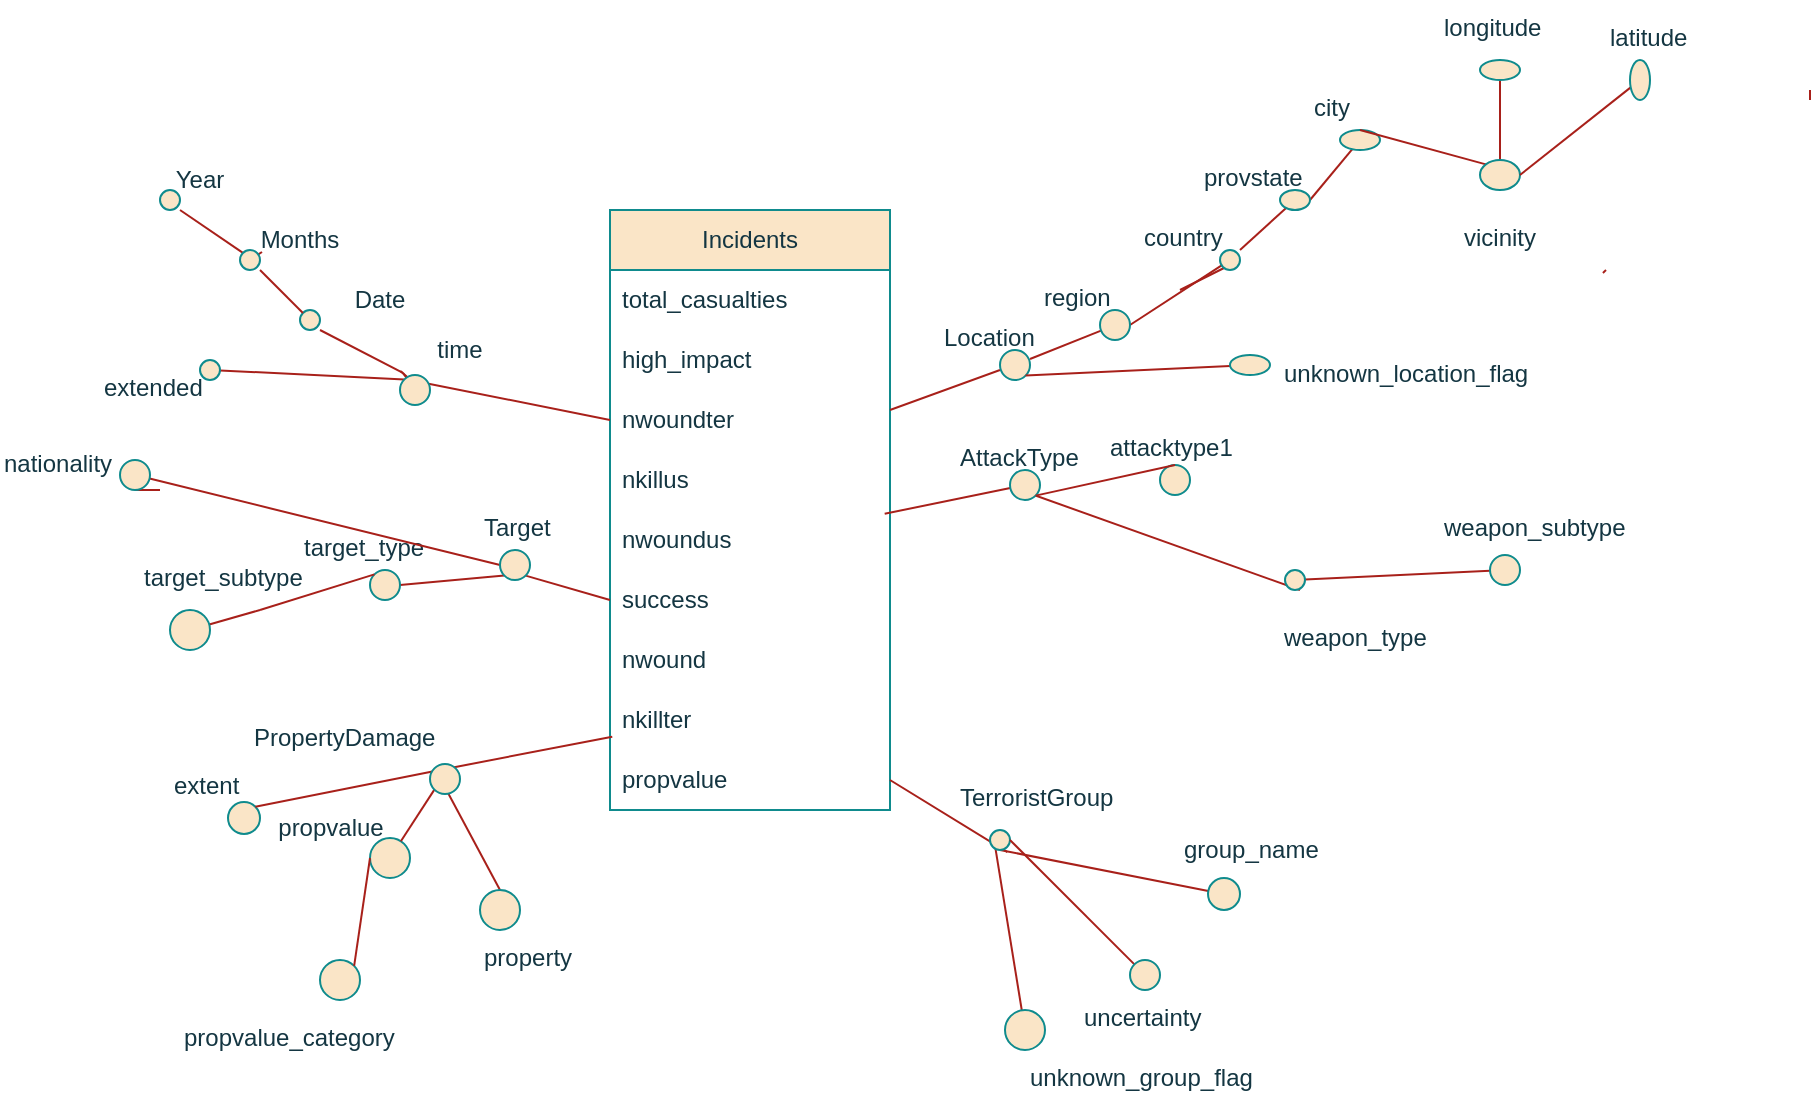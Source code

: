 <mxfile version="27.1.6">
  <diagram name="Page-1" id="5PjLqskdP5DcuBnukaY5">
    <mxGraphModel dx="1037" dy="613" grid="1" gridSize="10" guides="1" tooltips="1" connect="1" arrows="1" fold="1" page="1" pageScale="1" pageWidth="1169" pageHeight="827" math="0" shadow="0">
      <root>
        <mxCell id="0" />
        <mxCell id="1" parent="0" />
        <mxCell id="qlJI4h_UiYn8qoaIwAoD-1" value="Incidents" style="swimlane;fontStyle=0;childLayout=stackLayout;horizontal=1;startSize=30;horizontalStack=0;resizeParent=1;resizeParentMax=0;resizeLast=0;collapsible=1;marginBottom=0;whiteSpace=wrap;html=1;fillColor=#FAE5C7;strokeColor=#0F8B8D;labelBackgroundColor=none;fontColor=#143642;" parent="1" vertex="1">
          <mxGeometry x="455" y="140" width="140" height="300" as="geometry" />
        </mxCell>
        <mxCell id="qlJI4h_UiYn8qoaIwAoD-2" value="total_casualties" style="text;strokeColor=none;fillColor=none;align=left;verticalAlign=middle;spacingLeft=4;spacingRight=4;overflow=hidden;points=[[0,0.5],[1,0.5]];portConstraint=eastwest;rotatable=0;whiteSpace=wrap;html=1;labelBackgroundColor=none;fontColor=#143642;" parent="qlJI4h_UiYn8qoaIwAoD-1" vertex="1">
          <mxGeometry y="30" width="140" height="30" as="geometry" />
        </mxCell>
        <mxCell id="qlJI4h_UiYn8qoaIwAoD-3" value="high_impact" style="text;strokeColor=none;fillColor=none;align=left;verticalAlign=middle;spacingLeft=4;spacingRight=4;overflow=hidden;points=[[0,0.5],[1,0.5]];portConstraint=eastwest;rotatable=0;whiteSpace=wrap;html=1;labelBackgroundColor=none;fontColor=#143642;" parent="qlJI4h_UiYn8qoaIwAoD-1" vertex="1">
          <mxGeometry y="60" width="140" height="30" as="geometry" />
        </mxCell>
        <mxCell id="qlJI4h_UiYn8qoaIwAoD-4" value="nwoundter" style="text;strokeColor=none;fillColor=none;align=left;verticalAlign=middle;spacingLeft=4;spacingRight=4;overflow=hidden;points=[[0,0.5],[1,0.5]];portConstraint=eastwest;rotatable=0;whiteSpace=wrap;html=1;labelBackgroundColor=none;fontColor=#143642;" parent="qlJI4h_UiYn8qoaIwAoD-1" vertex="1">
          <mxGeometry y="90" width="140" height="30" as="geometry" />
        </mxCell>
        <mxCell id="qlJI4h_UiYn8qoaIwAoD-5" value="nkillus" style="text;strokeColor=none;fillColor=none;align=left;verticalAlign=middle;spacingLeft=4;spacingRight=4;overflow=hidden;points=[[0,0.5],[1,0.5]];portConstraint=eastwest;rotatable=0;whiteSpace=wrap;html=1;labelBackgroundColor=none;fontColor=#143642;" parent="qlJI4h_UiYn8qoaIwAoD-1" vertex="1">
          <mxGeometry y="120" width="140" height="30" as="geometry" />
        </mxCell>
        <mxCell id="qlJI4h_UiYn8qoaIwAoD-6" value="nwoundus" style="text;strokeColor=none;fillColor=none;align=left;verticalAlign=middle;spacingLeft=4;spacingRight=4;overflow=hidden;points=[[0,0.5],[1,0.5]];portConstraint=eastwest;rotatable=0;whiteSpace=wrap;html=1;labelBackgroundColor=none;fontColor=#143642;" parent="qlJI4h_UiYn8qoaIwAoD-1" vertex="1">
          <mxGeometry y="150" width="140" height="30" as="geometry" />
        </mxCell>
        <mxCell id="qlJI4h_UiYn8qoaIwAoD-225" value="success" style="text;strokeColor=none;fillColor=none;align=left;verticalAlign=middle;spacingLeft=4;spacingRight=4;overflow=hidden;points=[[0,0.5],[1,0.5]];portConstraint=eastwest;rotatable=0;whiteSpace=wrap;html=1;labelBackgroundColor=none;fontColor=#143642;" parent="qlJI4h_UiYn8qoaIwAoD-1" vertex="1">
          <mxGeometry y="180" width="140" height="30" as="geometry" />
        </mxCell>
        <mxCell id="qlJI4h_UiYn8qoaIwAoD-226" value="nwound" style="text;strokeColor=none;fillColor=none;align=left;verticalAlign=middle;spacingLeft=4;spacingRight=4;overflow=hidden;points=[[0,0.5],[1,0.5]];portConstraint=eastwest;rotatable=0;whiteSpace=wrap;html=1;labelBackgroundColor=none;fontColor=#143642;" parent="qlJI4h_UiYn8qoaIwAoD-1" vertex="1">
          <mxGeometry y="210" width="140" height="30" as="geometry" />
        </mxCell>
        <mxCell id="qlJI4h_UiYn8qoaIwAoD-227" value="nkillter" style="text;strokeColor=none;fillColor=none;align=left;verticalAlign=middle;spacingLeft=4;spacingRight=4;overflow=hidden;points=[[0,0.5],[1,0.5]];portConstraint=eastwest;rotatable=0;whiteSpace=wrap;html=1;labelBackgroundColor=none;fontColor=#143642;" parent="qlJI4h_UiYn8qoaIwAoD-1" vertex="1">
          <mxGeometry y="240" width="140" height="30" as="geometry" />
        </mxCell>
        <mxCell id="qlJI4h_UiYn8qoaIwAoD-228" value="propvalue" style="text;strokeColor=none;fillColor=none;align=left;verticalAlign=middle;spacingLeft=4;spacingRight=4;overflow=hidden;points=[[0,0.5],[1,0.5]];portConstraint=eastwest;rotatable=0;whiteSpace=wrap;html=1;labelBackgroundColor=none;fontColor=#143642;" parent="qlJI4h_UiYn8qoaIwAoD-1" vertex="1">
          <mxGeometry y="270" width="140" height="30" as="geometry" />
        </mxCell>
        <mxCell id="qlJI4h_UiYn8qoaIwAoD-7" value="" style="endArrow=none;html=1;rounded=0;exitX=0.017;exitY=0.044;exitDx=0;exitDy=0;exitPerimeter=0;labelBackgroundColor=none;strokeColor=#A8201A;fontColor=default;" parent="1" edge="1">
          <mxGeometry width="50" height="50" relative="1" as="geometry">
            <mxPoint x="350.17" y="220.44" as="sourcePoint" />
            <mxPoint x="360" y="229" as="targetPoint" />
          </mxGeometry>
        </mxCell>
        <mxCell id="qlJI4h_UiYn8qoaIwAoD-9" value="" style="endArrow=none;html=1;rounded=0;labelBackgroundColor=none;strokeColor=#A8201A;fontColor=default;exitX=0;exitY=0.5;exitDx=0;exitDy=0;" parent="1" source="qlJI4h_UiYn8qoaIwAoD-4" edge="1">
          <mxGeometry width="50" height="50" relative="1" as="geometry">
            <mxPoint x="450" y="250" as="sourcePoint" />
            <mxPoint x="359.903" y="225.981" as="targetPoint" />
          </mxGeometry>
        </mxCell>
        <mxCell id="qlJI4h_UiYn8qoaIwAoD-10" value="" style="endArrow=none;html=1;rounded=0;exitX=0;exitY=0;exitDx=0;exitDy=0;labelBackgroundColor=none;strokeColor=#A8201A;fontColor=default;" parent="1" edge="1">
          <mxGeometry width="50" height="50" relative="1" as="geometry">
            <mxPoint x="351.464" y="221.464" as="sourcePoint" />
            <mxPoint x="310" y="200" as="targetPoint" />
          </mxGeometry>
        </mxCell>
        <mxCell id="qlJI4h_UiYn8qoaIwAoD-11" value="" style="ellipse;whiteSpace=wrap;html=1;aspect=fixed;labelBackgroundColor=none;fillColor=#FAE5C7;strokeColor=#0F8B8D;fontColor=#143642;" parent="1" vertex="1">
          <mxGeometry x="300" y="190" width="10" height="10" as="geometry" />
        </mxCell>
        <mxCell id="qlJI4h_UiYn8qoaIwAoD-12" value="" style="endArrow=none;html=1;rounded=0;exitX=0;exitY=0;exitDx=0;exitDy=0;labelBackgroundColor=none;strokeColor=#A8201A;fontColor=default;" parent="1" source="qlJI4h_UiYn8qoaIwAoD-11" edge="1">
          <mxGeometry width="50" height="50" relative="1" as="geometry">
            <mxPoint x="422" y="211" as="sourcePoint" />
            <mxPoint x="280" y="170" as="targetPoint" />
          </mxGeometry>
        </mxCell>
        <mxCell id="qlJI4h_UiYn8qoaIwAoD-13" value="" style="endArrow=none;html=1;rounded=0;exitX=0;exitY=0;exitDx=0;exitDy=0;labelBackgroundColor=none;strokeColor=#A8201A;fontColor=default;" parent="1" source="qlJI4h_UiYn8qoaIwAoD-15" edge="1">
          <mxGeometry width="50" height="50" relative="1" as="geometry">
            <mxPoint x="281" y="161" as="sourcePoint" />
            <mxPoint x="240" y="140" as="targetPoint" />
          </mxGeometry>
        </mxCell>
        <mxCell id="qlJI4h_UiYn8qoaIwAoD-14" value="" style="ellipse;whiteSpace=wrap;html=1;aspect=fixed;labelBackgroundColor=none;fillColor=#FAE5C7;strokeColor=#0F8B8D;fontColor=#143642;" parent="1" vertex="1">
          <mxGeometry x="230" y="130" width="10" height="10" as="geometry" />
        </mxCell>
        <mxCell id="qlJI4h_UiYn8qoaIwAoD-16" value="" style="endArrow=none;html=1;rounded=0;exitX=0;exitY=0;exitDx=0;exitDy=0;labelBackgroundColor=none;strokeColor=#A8201A;fontColor=default;" parent="1" target="qlJI4h_UiYn8qoaIwAoD-15" edge="1">
          <mxGeometry width="50" height="50" relative="1" as="geometry">
            <mxPoint x="281" y="161" as="sourcePoint" />
            <mxPoint x="240" y="140" as="targetPoint" />
          </mxGeometry>
        </mxCell>
        <mxCell id="qlJI4h_UiYn8qoaIwAoD-15" value="" style="ellipse;whiteSpace=wrap;html=1;aspect=fixed;labelBackgroundColor=none;fillColor=#FAE5C7;strokeColor=#0F8B8D;fontColor=#143642;" parent="1" vertex="1">
          <mxGeometry x="270" y="160" width="10" height="10" as="geometry" />
        </mxCell>
        <mxCell id="qlJI4h_UiYn8qoaIwAoD-17" value="Date" style="text;html=1;align=center;verticalAlign=middle;whiteSpace=wrap;rounded=0;labelBackgroundColor=none;fontColor=#143642;" parent="1" vertex="1">
          <mxGeometry x="310" y="180" width="60" height="10" as="geometry" />
        </mxCell>
        <mxCell id="qlJI4h_UiYn8qoaIwAoD-18" value="time" style="text;html=1;align=center;verticalAlign=middle;whiteSpace=wrap;rounded=0;labelBackgroundColor=none;fontColor=#143642;" parent="1" vertex="1">
          <mxGeometry x="350" y="210" width="60" as="geometry" />
        </mxCell>
        <mxCell id="qlJI4h_UiYn8qoaIwAoD-21" value="Months" style="text;html=1;align=center;verticalAlign=middle;whiteSpace=wrap;rounded=0;labelBackgroundColor=none;fontColor=#143642;" parent="1" vertex="1">
          <mxGeometry x="270" y="150" width="60" height="10" as="geometry" />
        </mxCell>
        <mxCell id="qlJI4h_UiYn8qoaIwAoD-22" value="Year" style="text;html=1;align=center;verticalAlign=middle;whiteSpace=wrap;rounded=0;labelBackgroundColor=none;fontColor=#143642;" parent="1" vertex="1">
          <mxGeometry x="220" y="120" width="60" height="10" as="geometry" />
        </mxCell>
        <mxCell id="qlJI4h_UiYn8qoaIwAoD-28" value="" style="endArrow=none;html=1;rounded=0;labelBackgroundColor=none;strokeColor=#A8201A;fontColor=default;exitX=0;exitY=0;exitDx=0;exitDy=0;" parent="1" source="qlJI4h_UiYn8qoaIwAoD-24" edge="1">
          <mxGeometry width="50" height="50" relative="1" as="geometry">
            <mxPoint x="200" y="160" as="sourcePoint" />
            <mxPoint x="260" y="221" as="targetPoint" />
          </mxGeometry>
        </mxCell>
        <mxCell id="qlJI4h_UiYn8qoaIwAoD-29" value="extended" style="text;whiteSpace=wrap;labelBackgroundColor=none;fontColor=#143642;" parent="1" vertex="1">
          <mxGeometry x="200" y="215" width="30" height="10" as="geometry" />
        </mxCell>
        <mxCell id="qlJI4h_UiYn8qoaIwAoD-31" value="" style="endArrow=none;html=1;rounded=0;labelBackgroundColor=none;strokeColor=#A8201A;fontColor=default;" parent="1" source="qlJI4h_UiYn8qoaIwAoD-50" edge="1">
          <mxGeometry width="50" height="50" relative="1" as="geometry">
            <mxPoint x="830" y="110" as="sourcePoint" />
            <mxPoint x="805" y="135" as="targetPoint" />
          </mxGeometry>
        </mxCell>
        <mxCell id="qlJI4h_UiYn8qoaIwAoD-32" value="" style="endArrow=none;html=1;rounded=0;labelBackgroundColor=none;strokeColor=#A8201A;fontColor=default;" parent="1" source="qlJI4h_UiYn8qoaIwAoD-48" edge="1">
          <mxGeometry width="50" height="50" relative="1" as="geometry">
            <mxPoint x="800" y="140" as="sourcePoint" />
            <mxPoint x="770" y="160" as="targetPoint" />
          </mxGeometry>
        </mxCell>
        <mxCell id="qlJI4h_UiYn8qoaIwAoD-33" value="" style="endArrow=none;html=1;rounded=0;entryX=1;entryY=0.5;entryDx=0;entryDy=0;labelBackgroundColor=none;strokeColor=#A8201A;fontColor=default;" parent="1" source="qlJI4h_UiYn8qoaIwAoD-44" target="qlJI4h_UiYn8qoaIwAoD-37" edge="1">
          <mxGeometry width="50" height="50" relative="1" as="geometry">
            <mxPoint x="760" y="170" as="sourcePoint" />
            <mxPoint x="751" y="232" as="targetPoint" />
            <Array as="points" />
          </mxGeometry>
        </mxCell>
        <mxCell id="qlJI4h_UiYn8qoaIwAoD-34" value="" style="endArrow=none;html=1;rounded=0;labelBackgroundColor=none;strokeColor=#A8201A;fontColor=default;" parent="1" source="qlJI4h_UiYn8qoaIwAoD-37" edge="1">
          <mxGeometry width="50" height="50" relative="1" as="geometry">
            <mxPoint x="700" y="200" as="sourcePoint" />
            <mxPoint x="665" y="214.5" as="targetPoint" />
          </mxGeometry>
        </mxCell>
        <mxCell id="qlJI4h_UiYn8qoaIwAoD-35" value="" style="endArrow=none;html=1;rounded=0;labelBackgroundColor=none;strokeColor=#A8201A;fontColor=default;" parent="1" edge="1">
          <mxGeometry width="50" height="50" relative="1" as="geometry">
            <mxPoint x="650" y="220" as="sourcePoint" />
            <mxPoint x="595" y="240" as="targetPoint" />
          </mxGeometry>
        </mxCell>
        <mxCell id="qlJI4h_UiYn8qoaIwAoD-36" value="" style="ellipse;whiteSpace=wrap;html=1;aspect=fixed;labelBackgroundColor=none;fillColor=#FAE5C7;strokeColor=#0F8B8D;fontColor=#143642;" parent="1" vertex="1">
          <mxGeometry x="650" y="210" width="15" height="15" as="geometry" />
        </mxCell>
        <mxCell id="qlJI4h_UiYn8qoaIwAoD-38" value="" style="endArrow=none;html=1;rounded=0;labelBackgroundColor=none;strokeColor=#A8201A;fontColor=default;" parent="1" target="qlJI4h_UiYn8qoaIwAoD-37" edge="1">
          <mxGeometry width="50" height="50" relative="1" as="geometry">
            <mxPoint x="700" y="200" as="sourcePoint" />
            <mxPoint x="665" y="214.5" as="targetPoint" />
          </mxGeometry>
        </mxCell>
        <mxCell id="qlJI4h_UiYn8qoaIwAoD-37" value="" style="ellipse;whiteSpace=wrap;html=1;aspect=fixed;labelBackgroundColor=none;fillColor=#FAE5C7;strokeColor=#0F8B8D;fontColor=#143642;" parent="1" vertex="1">
          <mxGeometry x="700" y="190" width="15" height="15" as="geometry" />
        </mxCell>
        <mxCell id="qlJI4h_UiYn8qoaIwAoD-45" value="" style="endArrow=none;html=1;rounded=0;entryX=1;entryY=0.5;entryDx=0;entryDy=0;labelBackgroundColor=none;strokeColor=#A8201A;fontColor=default;" parent="1" target="qlJI4h_UiYn8qoaIwAoD-44" edge="1">
          <mxGeometry width="50" height="50" relative="1" as="geometry">
            <mxPoint x="760" y="170" as="sourcePoint" />
            <mxPoint x="715" y="198" as="targetPoint" />
            <Array as="points">
              <mxPoint x="740" y="180" />
            </Array>
          </mxGeometry>
        </mxCell>
        <mxCell id="qlJI4h_UiYn8qoaIwAoD-44" value="" style="ellipse;whiteSpace=wrap;html=1;labelBackgroundColor=none;fillColor=#FAE5C7;strokeColor=#0F8B8D;fontColor=#143642;" parent="1" vertex="1">
          <mxGeometry x="760" y="160" width="10" height="10" as="geometry" />
        </mxCell>
        <mxCell id="qlJI4h_UiYn8qoaIwAoD-49" value="" style="endArrow=none;html=1;rounded=0;labelBackgroundColor=none;strokeColor=#A8201A;fontColor=default;" parent="1" target="qlJI4h_UiYn8qoaIwAoD-48" edge="1">
          <mxGeometry width="50" height="50" relative="1" as="geometry">
            <mxPoint x="800" y="140" as="sourcePoint" />
            <mxPoint x="770" y="160" as="targetPoint" />
          </mxGeometry>
        </mxCell>
        <mxCell id="qlJI4h_UiYn8qoaIwAoD-48" value="" style="ellipse;whiteSpace=wrap;html=1;labelBackgroundColor=none;fillColor=#FAE5C7;strokeColor=#0F8B8D;fontColor=#143642;" parent="1" vertex="1">
          <mxGeometry x="790" y="130" width="15" height="10" as="geometry" />
        </mxCell>
        <mxCell id="qlJI4h_UiYn8qoaIwAoD-51" value="" style="endArrow=none;html=1;rounded=0;labelBackgroundColor=none;strokeColor=#A8201A;fontColor=default;" parent="1" target="qlJI4h_UiYn8qoaIwAoD-50" edge="1">
          <mxGeometry width="50" height="50" relative="1" as="geometry">
            <mxPoint x="830" y="110" as="sourcePoint" />
            <mxPoint x="805" y="135" as="targetPoint" />
          </mxGeometry>
        </mxCell>
        <mxCell id="qlJI4h_UiYn8qoaIwAoD-50" value="" style="ellipse;whiteSpace=wrap;html=1;labelBackgroundColor=none;fillColor=#FAE5C7;strokeColor=#0F8B8D;fontColor=#143642;" parent="1" vertex="1">
          <mxGeometry x="820" y="100" width="20" height="10" as="geometry" />
        </mxCell>
        <mxCell id="qlJI4h_UiYn8qoaIwAoD-52" value="Location" style="text;whiteSpace=wrap;labelBackgroundColor=none;fontColor=#143642;" parent="1" vertex="1">
          <mxGeometry x="620" y="190" width="50" height="20" as="geometry" />
        </mxCell>
        <mxCell id="qlJI4h_UiYn8qoaIwAoD-53" value="region" style="text;whiteSpace=wrap;labelBackgroundColor=none;fontColor=#143642;" parent="1" vertex="1">
          <mxGeometry x="670" y="170" width="50" height="20" as="geometry" />
        </mxCell>
        <mxCell id="qlJI4h_UiYn8qoaIwAoD-54" value="country" style="text;whiteSpace=wrap;labelBackgroundColor=none;fontColor=#143642;" parent="1" vertex="1">
          <mxGeometry x="720" y="140" width="50" height="20" as="geometry" />
        </mxCell>
        <mxCell id="qlJI4h_UiYn8qoaIwAoD-55" value="provstate" style="text;whiteSpace=wrap;labelBackgroundColor=none;fontColor=#143642;" parent="1" vertex="1">
          <mxGeometry x="750" y="110" width="50" height="20" as="geometry" />
        </mxCell>
        <mxCell id="qlJI4h_UiYn8qoaIwAoD-56" value="city" style="text;whiteSpace=wrap;labelBackgroundColor=none;fontColor=#143642;" parent="1" vertex="1">
          <mxGeometry x="805" y="75" width="25" height="25" as="geometry" />
        </mxCell>
        <mxCell id="qlJI4h_UiYn8qoaIwAoD-57" value="" style="endArrow=none;html=1;rounded=0;labelBackgroundColor=none;strokeColor=#A8201A;fontColor=default;entryX=0.5;entryY=0;entryDx=0;entryDy=0;" parent="1" source="qlJI4h_UiYn8qoaIwAoD-58" target="qlJI4h_UiYn8qoaIwAoD-69" edge="1">
          <mxGeometry width="50" height="50" relative="1" as="geometry">
            <mxPoint x="900" y="70" as="sourcePoint" />
            <mxPoint x="830" y="30" as="targetPoint" />
          </mxGeometry>
        </mxCell>
        <mxCell id="qlJI4h_UiYn8qoaIwAoD-64" value="" style="endArrow=none;html=1;rounded=0;labelBackgroundColor=none;strokeColor=#A8201A;fontColor=default;exitX=1;exitY=0.5;exitDx=0;exitDy=0;" parent="1" source="qlJI4h_UiYn8qoaIwAoD-61" edge="1">
          <mxGeometry width="50" height="50" relative="1" as="geometry">
            <mxPoint x="940.673" y="57.505" as="sourcePoint" />
            <mxPoint x="970" y="75" as="targetPoint" />
          </mxGeometry>
        </mxCell>
        <mxCell id="qlJI4h_UiYn8qoaIwAoD-66" value="latitude" style="text;whiteSpace=wrap;labelBackgroundColor=none;fontColor=#143642;" parent="1" vertex="1">
          <mxGeometry x="952.5" y="40" width="50" height="20" as="geometry" />
        </mxCell>
        <mxCell id="qlJI4h_UiYn8qoaIwAoD-67" value="longitude" style="text;whiteSpace=wrap;labelBackgroundColor=none;fontColor=#143642;" parent="1" vertex="1">
          <mxGeometry x="870" y="35" width="60" height="20" as="geometry" />
        </mxCell>
        <mxCell id="qlJI4h_UiYn8qoaIwAoD-68" value="" style="endArrow=none;html=1;rounded=0;labelBackgroundColor=none;strokeColor=#A8201A;fontColor=default;entryX=1;entryY=1;entryDx=0;entryDy=0;exitX=0;exitY=0;exitDx=0;exitDy=0;" parent="1" source="qlJI4h_UiYn8qoaIwAoD-69" target="qlJI4h_UiYn8qoaIwAoD-56" edge="1">
          <mxGeometry width="50" height="50" relative="1" as="geometry">
            <mxPoint x="960" y="80" as="sourcePoint" />
            <mxPoint x="870" y="130" as="targetPoint" />
          </mxGeometry>
        </mxCell>
        <mxCell id="qlJI4h_UiYn8qoaIwAoD-69" value="" style="ellipse;whiteSpace=wrap;html=1;labelBackgroundColor=none;fillColor=#FAE5C7;strokeColor=#0F8B8D;fontColor=#143642;" parent="1" vertex="1">
          <mxGeometry x="890" y="115" width="20" height="15" as="geometry" />
        </mxCell>
        <mxCell id="qlJI4h_UiYn8qoaIwAoD-73" value="" style="endArrow=none;html=1;rounded=0;labelBackgroundColor=none;strokeColor=#A8201A;fontColor=default;" parent="1" source="qlJI4h_UiYn8qoaIwAoD-72" edge="1">
          <mxGeometry width="50" height="50" relative="1" as="geometry">
            <mxPoint x="670" y="230" as="sourcePoint" />
            <mxPoint x="770" y="220" as="targetPoint" />
          </mxGeometry>
        </mxCell>
        <mxCell id="qlJI4h_UiYn8qoaIwAoD-74" value="" style="endArrow=none;html=1;rounded=0;exitX=0;exitY=0;exitDx=0;exitDy=0;labelBackgroundColor=none;strokeColor=#A8201A;fontColor=default;" parent="1" edge="1">
          <mxGeometry width="50" height="50" relative="1" as="geometry">
            <mxPoint x="951.464" y="171.464" as="sourcePoint" />
            <mxPoint x="953" y="170" as="targetPoint" />
          </mxGeometry>
        </mxCell>
        <mxCell id="qlJI4h_UiYn8qoaIwAoD-78" value="vicinity" style="text;whiteSpace=wrap;labelBackgroundColor=none;fontColor=#143642;" parent="1" vertex="1">
          <mxGeometry x="880" y="140" width="40" height="20" as="geometry" />
        </mxCell>
        <mxCell id="qlJI4h_UiYn8qoaIwAoD-79" value="unknown_location_flag" style="text;whiteSpace=wrap;labelBackgroundColor=none;fontColor=#143642;" parent="1" vertex="1">
          <mxGeometry x="790" y="207.5" width="110" height="20" as="geometry" />
        </mxCell>
        <mxCell id="qlJI4h_UiYn8qoaIwAoD-80" value="" style="endArrow=none;html=1;rounded=0;labelBackgroundColor=none;strokeColor=#A8201A;fontColor=default;" parent="1" edge="1">
          <mxGeometry width="50" height="50" relative="1" as="geometry">
            <mxPoint x="800" y="330" as="sourcePoint" />
            <mxPoint x="660" y="280" as="targetPoint" />
            <Array as="points" />
          </mxGeometry>
        </mxCell>
        <mxCell id="qlJI4h_UiYn8qoaIwAoD-82" value="" style="endArrow=none;html=1;rounded=0;entryX=0.981;entryY=0.063;entryDx=0;entryDy=0;labelBackgroundColor=none;strokeColor=#A8201A;fontColor=default;entryPerimeter=0;" parent="1" source="qlJI4h_UiYn8qoaIwAoD-83" target="qlJI4h_UiYn8qoaIwAoD-6" edge="1">
          <mxGeometry width="50" height="50" relative="1" as="geometry">
            <mxPoint x="660" y="280" as="sourcePoint" />
            <mxPoint x="740" y="386" as="targetPoint" />
          </mxGeometry>
        </mxCell>
        <mxCell id="qlJI4h_UiYn8qoaIwAoD-84" value="" style="ellipse;whiteSpace=wrap;html=1;aspect=fixed;labelBackgroundColor=none;fillColor=#FAE5C7;strokeColor=#0F8B8D;fontColor=#143642;" parent="1" vertex="1">
          <mxGeometry x="730" y="267.5" width="15" height="15" as="geometry" />
        </mxCell>
        <mxCell id="qlJI4h_UiYn8qoaIwAoD-88" value="" style="endArrow=none;html=1;rounded=0;entryX=1;entryY=0.5;entryDx=0;entryDy=0;labelBackgroundColor=none;strokeColor=#A8201A;fontColor=default;" parent="1" target="qlJI4h_UiYn8qoaIwAoD-83" edge="1">
          <mxGeometry width="50" height="50" relative="1" as="geometry">
            <mxPoint x="660" y="280" as="sourcePoint" />
            <mxPoint x="590" y="285" as="targetPoint" />
          </mxGeometry>
        </mxCell>
        <mxCell id="qlJI4h_UiYn8qoaIwAoD-83" value="" style="ellipse;whiteSpace=wrap;html=1;aspect=fixed;labelBackgroundColor=none;fillColor=#FAE5C7;strokeColor=#0F8B8D;fontColor=#143642;" parent="1" vertex="1">
          <mxGeometry x="655" y="270" width="15" height="15" as="geometry" />
        </mxCell>
        <mxCell id="qlJI4h_UiYn8qoaIwAoD-91" value="" style="endArrow=none;html=1;rounded=0;entryX=1;entryY=1;entryDx=0;entryDy=0;exitX=0.5;exitY=0;exitDx=0;exitDy=0;labelBackgroundColor=none;strokeColor=#A8201A;fontColor=default;" parent="1" source="qlJI4h_UiYn8qoaIwAoD-84" target="qlJI4h_UiYn8qoaIwAoD-83" edge="1">
          <mxGeometry width="50" height="50" relative="1" as="geometry">
            <mxPoint x="720" y="270" as="sourcePoint" />
            <mxPoint x="680" y="273" as="targetPoint" />
            <Array as="points" />
          </mxGeometry>
        </mxCell>
        <mxCell id="qlJI4h_UiYn8qoaIwAoD-95" value="" style="endArrow=none;html=1;rounded=0;labelBackgroundColor=none;strokeColor=#A8201A;fontColor=default;" parent="1" source="qlJI4h_UiYn8qoaIwAoD-85" edge="1">
          <mxGeometry width="50" height="50" relative="1" as="geometry">
            <mxPoint x="890" y="275" as="sourcePoint" />
            <mxPoint x="800" y="330" as="targetPoint" />
          </mxGeometry>
        </mxCell>
        <mxCell id="qlJI4h_UiYn8qoaIwAoD-97" value="AttackType" style="text;whiteSpace=wrap;labelBackgroundColor=none;fontColor=#143642;" parent="1" vertex="1">
          <mxGeometry x="627.5" y="250" width="60" height="20" as="geometry" />
        </mxCell>
        <mxCell id="qlJI4h_UiYn8qoaIwAoD-98" value="attacktype1" style="text;whiteSpace=wrap;labelBackgroundColor=none;fontColor=#143642;" parent="1" vertex="1">
          <mxGeometry x="702.5" y="245" width="70" height="20" as="geometry" />
        </mxCell>
        <mxCell id="qlJI4h_UiYn8qoaIwAoD-100" value="weapon_type" style="text;whiteSpace=wrap;labelBackgroundColor=none;fontColor=#143642;" parent="1" vertex="1">
          <mxGeometry x="790" y="340" width="80" height="20" as="geometry" />
        </mxCell>
        <mxCell id="qlJI4h_UiYn8qoaIwAoD-108" value="weapon_subtype" style="text;whiteSpace=wrap;labelBackgroundColor=none;fontColor=#143642;" parent="1" vertex="1">
          <mxGeometry x="870" y="285" width="120" height="20" as="geometry" />
        </mxCell>
        <mxCell id="qlJI4h_UiYn8qoaIwAoD-109" value="" style="endArrow=none;html=1;rounded=0;exitX=0;exitY=0.5;exitDx=0;exitDy=0;labelBackgroundColor=none;strokeColor=#A8201A;fontColor=default;entryX=1;entryY=1;entryDx=0;entryDy=0;" parent="1" source="qlJI4h_UiYn8qoaIwAoD-225" target="BDMqCNL04mo_Xbu1bwPB-7" edge="1">
          <mxGeometry width="50" height="50" relative="1" as="geometry">
            <mxPoint x="452" y="451" as="sourcePoint" />
            <mxPoint x="409.156" y="314.02" as="targetPoint" />
          </mxGeometry>
        </mxCell>
        <mxCell id="qlJI4h_UiYn8qoaIwAoD-111" value="" style="endArrow=none;html=1;rounded=0;entryX=1;entryY=0.5;entryDx=0;entryDy=0;labelBackgroundColor=none;strokeColor=#A8201A;fontColor=default;exitX=0;exitY=1;exitDx=0;exitDy=0;" parent="1" source="BDMqCNL04mo_Xbu1bwPB-7" target="qlJI4h_UiYn8qoaIwAoD-112" edge="1">
          <mxGeometry width="50" height="50" relative="1" as="geometry">
            <mxPoint x="390.565" y="313.315" as="sourcePoint" />
            <mxPoint x="310" y="410" as="targetPoint" />
          </mxGeometry>
        </mxCell>
        <mxCell id="qlJI4h_UiYn8qoaIwAoD-112" value="" style="ellipse;whiteSpace=wrap;html=1;aspect=fixed;labelBackgroundColor=none;fillColor=#FAE5C7;strokeColor=#0F8B8D;fontColor=#143642;" parent="1" vertex="1">
          <mxGeometry x="335" y="320" width="15" height="15" as="geometry" />
        </mxCell>
        <mxCell id="qlJI4h_UiYn8qoaIwAoD-113" value="" style="endArrow=none;html=1;rounded=0;exitX=0;exitY=0;exitDx=0;exitDy=0;labelBackgroundColor=none;strokeColor=#A8201A;fontColor=default;" parent="1" source="qlJI4h_UiYn8qoaIwAoD-112" edge="1">
          <mxGeometry width="50" height="50" relative="1" as="geometry">
            <mxPoint x="422" y="421" as="sourcePoint" />
            <mxPoint x="280" y="340" as="targetPoint" />
          </mxGeometry>
        </mxCell>
        <mxCell id="qlJI4h_UiYn8qoaIwAoD-118" value="" style="endArrow=none;html=1;rounded=0;labelBackgroundColor=none;strokeColor=#A8201A;fontColor=default;" parent="1" target="qlJI4h_UiYn8qoaIwAoD-119" edge="1">
          <mxGeometry width="50" height="50" relative="1" as="geometry">
            <mxPoint x="280" y="340" as="sourcePoint" />
            <mxPoint x="340" y="479" as="targetPoint" />
          </mxGeometry>
        </mxCell>
        <mxCell id="qlJI4h_UiYn8qoaIwAoD-119" value="" style="ellipse;whiteSpace=wrap;html=1;aspect=fixed;labelBackgroundColor=none;fillColor=#FAE5C7;strokeColor=#0F8B8D;fontColor=#143642;" parent="1" vertex="1">
          <mxGeometry x="235" y="340" width="20" height="20" as="geometry" />
        </mxCell>
        <mxCell id="qlJI4h_UiYn8qoaIwAoD-120" value="" style="endArrow=none;html=1;rounded=0;labelBackgroundColor=none;strokeColor=#A8201A;fontColor=default;exitX=0.5;exitY=1;exitDx=0;exitDy=0;" parent="1" source="qlJI4h_UiYn8qoaIwAoD-121" edge="1">
          <mxGeometry width="50" height="50" relative="1" as="geometry">
            <mxPoint x="190" y="280" as="sourcePoint" />
            <mxPoint x="230" y="280" as="targetPoint" />
          </mxGeometry>
        </mxCell>
        <mxCell id="qlJI4h_UiYn8qoaIwAoD-124" value="Target" style="text;whiteSpace=wrap;labelBackgroundColor=none;fontColor=#143642;" parent="1" vertex="1">
          <mxGeometry x="390" y="285" width="50" height="20" as="geometry" />
        </mxCell>
        <mxCell id="qlJI4h_UiYn8qoaIwAoD-127" value="target_type" style="text;whiteSpace=wrap;labelBackgroundColor=none;fontColor=#143642;" parent="1" vertex="1">
          <mxGeometry x="300" y="295" width="70" height="20" as="geometry" />
        </mxCell>
        <mxCell id="qlJI4h_UiYn8qoaIwAoD-128" value="target_subtype" style="text;whiteSpace=wrap;labelBackgroundColor=none;fontColor=#143642;" parent="1" vertex="1">
          <mxGeometry x="220" y="310" width="90" height="20" as="geometry" />
        </mxCell>
        <mxCell id="qlJI4h_UiYn8qoaIwAoD-130" value="nationality" style="text;whiteSpace=wrap;labelBackgroundColor=none;fontColor=#143642;" parent="1" vertex="1">
          <mxGeometry x="150" y="252.5" width="60" height="20" as="geometry" />
        </mxCell>
        <mxCell id="qlJI4h_UiYn8qoaIwAoD-131" value="" style="endArrow=none;html=1;rounded=0;labelBackgroundColor=none;strokeColor=#A8201A;fontColor=default;entryX=0.5;entryY=1;entryDx=0;entryDy=0;" parent="1" source="qlJI4h_UiYn8qoaIwAoD-139" target="qlJI4h_UiYn8qoaIwAoD-132" edge="1">
          <mxGeometry width="50" height="50" relative="1" as="geometry">
            <mxPoint x="690" y="420" as="sourcePoint" />
            <mxPoint x="690" y="430" as="targetPoint" />
          </mxGeometry>
        </mxCell>
        <mxCell id="qlJI4h_UiYn8qoaIwAoD-135" value="" style="endArrow=none;html=1;rounded=0;entryX=0.869;entryY=1.111;entryDx=0;entryDy=0;entryPerimeter=0;labelBackgroundColor=none;strokeColor=#A8201A;fontColor=default;exitX=1;exitY=0.5;exitDx=0;exitDy=0;" parent="1" source="qlJI4h_UiYn8qoaIwAoD-228" target="qlJI4h_UiYn8qoaIwAoD-132" edge="1">
          <mxGeometry width="50" height="50" relative="1" as="geometry">
            <mxPoint x="600" y="390" as="sourcePoint" />
            <mxPoint x="572" y="363" as="targetPoint" />
          </mxGeometry>
        </mxCell>
        <mxCell id="qlJI4h_UiYn8qoaIwAoD-136" value="" style="endArrow=none;html=1;rounded=0;labelBackgroundColor=none;strokeColor=#A8201A;fontColor=default;entryX=0;entryY=0;entryDx=0;entryDy=0;" parent="1" source="qlJI4h_UiYn8qoaIwAoD-143" target="qlJI4h_UiYn8qoaIwAoD-132" edge="1">
          <mxGeometry width="50" height="50" relative="1" as="geometry">
            <mxPoint x="600" y="480" as="sourcePoint" />
            <mxPoint x="610" y="460" as="targetPoint" />
          </mxGeometry>
        </mxCell>
        <mxCell id="qlJI4h_UiYn8qoaIwAoD-139" value="" style="ellipse;whiteSpace=wrap;html=1;aspect=fixed;labelBackgroundColor=none;fillColor=#FAE5C7;strokeColor=#0F8B8D;fontColor=#143642;" parent="1" vertex="1">
          <mxGeometry x="754" y="474" width="16" height="16" as="geometry" />
        </mxCell>
        <mxCell id="qlJI4h_UiYn8qoaIwAoD-145" value="TerroristGroup" style="text;whiteSpace=wrap;labelBackgroundColor=none;fontColor=#143642;" parent="1" vertex="1">
          <mxGeometry x="627.5" y="420" width="82.5" height="20" as="geometry" />
        </mxCell>
        <mxCell id="qlJI4h_UiYn8qoaIwAoD-146" value="group_name" style="text;whiteSpace=wrap;labelBackgroundColor=none;fontColor=#143642;" parent="1" vertex="1">
          <mxGeometry x="740" y="446" width="80" height="4" as="geometry" />
        </mxCell>
        <mxCell id="qlJI4h_UiYn8qoaIwAoD-147" value="uncertainty" style="text;whiteSpace=wrap;labelBackgroundColor=none;fontColor=#143642;" parent="1" vertex="1">
          <mxGeometry x="690" y="530" width="70" height="20" as="geometry" />
        </mxCell>
        <mxCell id="qlJI4h_UiYn8qoaIwAoD-149" value="unknown_group_flag" style="text;whiteSpace=wrap;labelBackgroundColor=none;fontColor=#143642;" parent="1" vertex="1">
          <mxGeometry x="662.5" y="560" width="110" height="20" as="geometry" />
        </mxCell>
        <mxCell id="qlJI4h_UiYn8qoaIwAoD-151" value="" style="endArrow=none;html=1;rounded=0;entryX=0.008;entryY=-0.222;entryDx=0;entryDy=0;entryPerimeter=0;labelBackgroundColor=none;strokeColor=#A8201A;fontColor=default;" parent="1" target="qlJI4h_UiYn8qoaIwAoD-228" edge="1">
          <mxGeometry width="50" height="50" relative="1" as="geometry">
            <mxPoint x="370" y="420" as="sourcePoint" />
            <mxPoint x="370" y="450" as="targetPoint" />
          </mxGeometry>
        </mxCell>
        <mxCell id="qlJI4h_UiYn8qoaIwAoD-153" value="" style="endArrow=none;html=1;rounded=0;labelBackgroundColor=none;strokeColor=#A8201A;fontColor=default;entryX=0.948;entryY=1.682;entryDx=0;entryDy=0;entryPerimeter=0;exitX=0.5;exitY=0;exitDx=0;exitDy=0;" parent="1" source="qlJI4h_UiYn8qoaIwAoD-159" target="qlJI4h_UiYn8qoaIwAoD-161" edge="1">
          <mxGeometry width="50" height="50" relative="1" as="geometry">
            <mxPoint x="480" y="430" as="sourcePoint" />
            <mxPoint x="470" y="460" as="targetPoint" />
          </mxGeometry>
        </mxCell>
        <mxCell id="qlJI4h_UiYn8qoaIwAoD-154" value="" style="ellipse;whiteSpace=wrap;html=1;aspect=fixed;labelBackgroundColor=none;fillColor=#FAE5C7;strokeColor=#0F8B8D;fontColor=#143642;" parent="1" vertex="1">
          <mxGeometry x="264" y="436" width="16" height="16" as="geometry" />
        </mxCell>
        <mxCell id="qlJI4h_UiYn8qoaIwAoD-157" value="" style="endArrow=none;html=1;rounded=0;exitX=1;exitY=0;exitDx=0;exitDy=0;labelBackgroundColor=none;strokeColor=#A8201A;fontColor=default;" parent="1" source="qlJI4h_UiYn8qoaIwAoD-154" edge="1">
          <mxGeometry width="50" height="50" relative="1" as="geometry">
            <mxPoint x="410" y="436" as="sourcePoint" />
            <mxPoint x="370" y="420" as="targetPoint" />
          </mxGeometry>
        </mxCell>
        <mxCell id="qlJI4h_UiYn8qoaIwAoD-159" value="" style="ellipse;whiteSpace=wrap;html=1;aspect=fixed;labelBackgroundColor=none;fillColor=#FAE5C7;strokeColor=#0F8B8D;fontColor=#143642;" parent="1" vertex="1">
          <mxGeometry x="390" y="480" width="20" height="20" as="geometry" />
        </mxCell>
        <mxCell id="qlJI4h_UiYn8qoaIwAoD-161" value="PropertyDamage" style="text;whiteSpace=wrap;labelBackgroundColor=none;fontColor=#143642;" parent="1" vertex="1">
          <mxGeometry x="275" y="390" width="100" height="20" as="geometry" />
        </mxCell>
        <mxCell id="qlJI4h_UiYn8qoaIwAoD-162" value="extent" style="text;whiteSpace=wrap;labelBackgroundColor=none;fontColor=#143642;" parent="1" vertex="1">
          <mxGeometry x="235" y="414" width="40" height="20" as="geometry" />
        </mxCell>
        <mxCell id="qlJI4h_UiYn8qoaIwAoD-164" value="" style="endArrow=none;html=1;rounded=0;entryX=0.9;entryY=1.682;entryDx=0;entryDy=0;labelBackgroundColor=none;strokeColor=#A8201A;fontColor=default;entryPerimeter=0;" parent="1" source="qlJI4h_UiYn8qoaIwAoD-152" target="qlJI4h_UiYn8qoaIwAoD-161" edge="1">
          <mxGeometry width="50" height="50" relative="1" as="geometry">
            <mxPoint x="230" y="480" as="sourcePoint" />
            <mxPoint x="300" y="470" as="targetPoint" />
            <Array as="points" />
          </mxGeometry>
        </mxCell>
        <mxCell id="qlJI4h_UiYn8qoaIwAoD-166" value="property" style="text;whiteSpace=wrap;labelBackgroundColor=none;fontColor=#143642;" parent="1" vertex="1">
          <mxGeometry x="390" y="500" width="40" height="20" as="geometry" />
        </mxCell>
        <mxCell id="qlJI4h_UiYn8qoaIwAoD-167" value="propvalue_category" style="text;whiteSpace=wrap;labelBackgroundColor=none;fontColor=#143642;" parent="1" vertex="1">
          <mxGeometry x="240" y="540" width="110" height="20" as="geometry" />
        </mxCell>
        <mxCell id="qlJI4h_UiYn8qoaIwAoD-165" value="" style="ellipse;whiteSpace=wrap;html=1;aspect=fixed;labelBackgroundColor=none;fillColor=#FAE5C7;strokeColor=#0F8B8D;fontColor=#143642;" parent="1" vertex="1">
          <mxGeometry x="335" y="454" width="20" height="20" as="geometry" />
        </mxCell>
        <mxCell id="qlJI4h_UiYn8qoaIwAoD-183" value="" style="ellipse;whiteSpace=wrap;html=1;strokeColor=#0F8B8D;fontColor=#143642;fillColor=#FAE5C7;" parent="1" vertex="1">
          <mxGeometry x="310" y="515" width="20" height="20" as="geometry" />
        </mxCell>
        <mxCell id="qlJI4h_UiYn8qoaIwAoD-187" value="" style="endArrow=none;html=1;rounded=0;strokeColor=#A8201A;fontColor=#143642;fillColor=#FAE5C7;exitX=1;exitY=0;exitDx=0;exitDy=0;entryX=0;entryY=0.5;entryDx=0;entryDy=0;" parent="1" source="qlJI4h_UiYn8qoaIwAoD-183" target="qlJI4h_UiYn8qoaIwAoD-165" edge="1">
          <mxGeometry width="50" height="50" relative="1" as="geometry">
            <mxPoint x="520" y="410" as="sourcePoint" />
            <mxPoint x="570" y="360" as="targetPoint" />
          </mxGeometry>
        </mxCell>
        <mxCell id="qlJI4h_UiYn8qoaIwAoD-189" value="propvalue" style="text;html=1;align=center;verticalAlign=middle;resizable=0;points=[];autosize=1;strokeColor=none;fillColor=none;fontColor=#143642;" parent="1" vertex="1">
          <mxGeometry x="275" y="434" width="80" height="30" as="geometry" />
        </mxCell>
        <mxCell id="qlJI4h_UiYn8qoaIwAoD-201" value="" style="endArrow=none;html=1;rounded=0;labelBackgroundColor=none;strokeColor=#A8201A;fontColor=default;" parent="1" source="qlJI4h_UiYn8qoaIwAoD-93" target="qlJI4h_UiYn8qoaIwAoD-85" edge="1">
          <mxGeometry width="50" height="50" relative="1" as="geometry">
            <mxPoint x="900" y="320" as="sourcePoint" />
            <mxPoint x="800" y="330" as="targetPoint" />
          </mxGeometry>
        </mxCell>
        <mxCell id="qlJI4h_UiYn8qoaIwAoD-85" value="" style="ellipse;whiteSpace=wrap;html=1;labelBackgroundColor=none;fillColor=#FAE5C7;strokeColor=#0F8B8D;fontColor=#143642;" parent="1" vertex="1">
          <mxGeometry x="792.5" y="320" width="10" height="10" as="geometry" />
        </mxCell>
        <mxCell id="qlJI4h_UiYn8qoaIwAoD-205" value="" style="endArrow=none;html=1;rounded=0;labelBackgroundColor=none;strokeColor=#A8201A;fontColor=default;exitX=1;exitY=1;exitDx=0;exitDy=0;" parent="1" target="qlJI4h_UiYn8qoaIwAoD-72" edge="1" source="qlJI4h_UiYn8qoaIwAoD-36">
          <mxGeometry width="50" height="50" relative="1" as="geometry">
            <mxPoint x="660" y="220" as="sourcePoint" />
            <mxPoint x="770" y="220" as="targetPoint" />
            <Array as="points" />
          </mxGeometry>
        </mxCell>
        <mxCell id="qlJI4h_UiYn8qoaIwAoD-72" value="" style="ellipse;whiteSpace=wrap;html=1;labelBackgroundColor=none;fillColor=#FAE5C7;strokeColor=#0F8B8D;fontColor=#143642;" parent="1" vertex="1">
          <mxGeometry x="765" y="212.5" width="20" height="10" as="geometry" />
        </mxCell>
        <mxCell id="qlJI4h_UiYn8qoaIwAoD-210" value="" style="endArrow=none;html=1;rounded=0;labelBackgroundColor=none;strokeColor=#A8201A;fontColor=default;exitX=1;exitY=0.5;exitDx=0;exitDy=0;" parent="1" source="qlJI4h_UiYn8qoaIwAoD-69" target="qlJI4h_UiYn8qoaIwAoD-61" edge="1">
          <mxGeometry width="50" height="50" relative="1" as="geometry">
            <mxPoint x="910" y="125" as="sourcePoint" />
            <mxPoint x="970" y="75" as="targetPoint" />
          </mxGeometry>
        </mxCell>
        <mxCell id="qlJI4h_UiYn8qoaIwAoD-61" value="" style="ellipse;whiteSpace=wrap;html=1;labelBackgroundColor=none;fillColor=#FAE5C7;strokeColor=#0F8B8D;fontColor=#143642;direction=south;" parent="1" vertex="1">
          <mxGeometry x="965" y="65" width="10" height="20" as="geometry" />
        </mxCell>
        <mxCell id="qlJI4h_UiYn8qoaIwAoD-212" value="" style="endArrow=none;html=1;rounded=0;labelBackgroundColor=none;strokeColor=#A8201A;fontColor=default;entryX=0.5;entryY=0;entryDx=0;entryDy=0;" parent="1" edge="1">
          <mxGeometry width="50" height="50" relative="1" as="geometry">
            <mxPoint x="1055" y="85" as="sourcePoint" />
            <mxPoint x="1055" y="80" as="targetPoint" />
          </mxGeometry>
        </mxCell>
        <mxCell id="qlJI4h_UiYn8qoaIwAoD-58" value="" style="ellipse;whiteSpace=wrap;html=1;labelBackgroundColor=none;fillColor=#FAE5C7;strokeColor=#0F8B8D;fontColor=#143642;" parent="1" vertex="1">
          <mxGeometry x="890" y="65" width="20" height="10" as="geometry" />
        </mxCell>
        <mxCell id="qlJI4h_UiYn8qoaIwAoD-215" value="" style="endArrow=none;html=1;rounded=0;labelBackgroundColor=none;strokeColor=#A8201A;fontColor=default;exitX=0;exitY=0;exitDx=0;exitDy=0;" parent="1" source="BDMqCNL04mo_Xbu1bwPB-10" target="qlJI4h_UiYn8qoaIwAoD-24" edge="1">
          <mxGeometry width="50" height="50" relative="1" as="geometry">
            <mxPoint x="351.464" y="221.464" as="sourcePoint" />
            <mxPoint x="260" y="221" as="targetPoint" />
          </mxGeometry>
        </mxCell>
        <mxCell id="qlJI4h_UiYn8qoaIwAoD-24" value="" style="ellipse;whiteSpace=wrap;html=1;aspect=fixed;labelBackgroundColor=none;fillColor=#FAE5C7;strokeColor=#0F8B8D;fontColor=#143642;" parent="1" vertex="1">
          <mxGeometry x="250" y="215" width="10" height="10" as="geometry" />
        </mxCell>
        <mxCell id="qlJI4h_UiYn8qoaIwAoD-217" value="" style="endArrow=none;html=1;rounded=0;labelBackgroundColor=none;strokeColor=#A8201A;fontColor=default;exitX=0;exitY=0.5;exitDx=0;exitDy=0;" parent="1" source="BDMqCNL04mo_Xbu1bwPB-7" target="qlJI4h_UiYn8qoaIwAoD-121" edge="1">
          <mxGeometry width="50" height="50" relative="1" as="geometry">
            <mxPoint x="395" y="300" as="sourcePoint" />
            <mxPoint x="230" y="280" as="targetPoint" />
          </mxGeometry>
        </mxCell>
        <mxCell id="qlJI4h_UiYn8qoaIwAoD-121" value="" style="ellipse;whiteSpace=wrap;html=1;aspect=fixed;labelBackgroundColor=none;fillColor=#FAE5C7;strokeColor=#0F8B8D;fontColor=#143642;" parent="1" vertex="1">
          <mxGeometry x="210" y="265" width="15" height="15" as="geometry" />
        </mxCell>
        <mxCell id="qlJI4h_UiYn8qoaIwAoD-221" value="" style="endArrow=none;html=1;rounded=0;labelBackgroundColor=none;strokeColor=#A8201A;fontColor=default;" parent="1" target="qlJI4h_UiYn8qoaIwAoD-93" edge="1">
          <mxGeometry width="50" height="50" relative="1" as="geometry">
            <mxPoint x="900" y="320" as="sourcePoint" />
            <mxPoint x="802" y="325" as="targetPoint" />
          </mxGeometry>
        </mxCell>
        <mxCell id="qlJI4h_UiYn8qoaIwAoD-93" value="" style="ellipse;whiteSpace=wrap;html=1;aspect=fixed;labelBackgroundColor=none;fillColor=#FAE5C7;strokeColor=#0F8B8D;fontColor=#143642;" parent="1" vertex="1">
          <mxGeometry x="895" y="312.5" width="15" height="15" as="geometry" />
        </mxCell>
        <mxCell id="qlJI4h_UiYn8qoaIwAoD-143" value="" style="ellipse;whiteSpace=wrap;html=1;aspect=fixed;labelBackgroundColor=none;fillColor=#FAE5C7;strokeColor=#0F8B8D;fontColor=#143642;" parent="1" vertex="1">
          <mxGeometry x="652.5" y="540" width="20" height="20" as="geometry" />
        </mxCell>
        <mxCell id="qlJI4h_UiYn8qoaIwAoD-233" value="" style="endArrow=none;html=1;rounded=0;entryX=0;entryY=1;entryDx=0;entryDy=0;labelBackgroundColor=none;strokeColor=#A8201A;fontColor=default;" parent="1" source="qlJI4h_UiYn8qoaIwAoD-165" target="qlJI4h_UiYn8qoaIwAoD-152" edge="1">
          <mxGeometry width="50" height="50" relative="1" as="geometry">
            <mxPoint x="349" y="455" as="sourcePoint" />
            <mxPoint x="365" y="424" as="targetPoint" />
            <Array as="points" />
          </mxGeometry>
        </mxCell>
        <mxCell id="qlJI4h_UiYn8qoaIwAoD-152" value="" style="ellipse;whiteSpace=wrap;html=1;aspect=fixed;labelBackgroundColor=none;fillColor=#FAE5C7;strokeColor=#0F8B8D;fontColor=#143642;" parent="1" vertex="1">
          <mxGeometry x="365" y="417" width="15" height="15" as="geometry" />
        </mxCell>
        <mxCell id="qlJI4h_UiYn8qoaIwAoD-132" value="" style="ellipse;whiteSpace=wrap;html=1;aspect=fixed;labelBackgroundColor=none;fillColor=#FAE5C7;strokeColor=#0F8B8D;fontColor=#143642;" parent="1" vertex="1">
          <mxGeometry x="645" y="450" width="10" height="10" as="geometry" />
        </mxCell>
        <mxCell id="qlJI4h_UiYn8qoaIwAoD-242" value="" style="endArrow=none;html=1;rounded=0;labelBackgroundColor=none;strokeColor=#A8201A;fontColor=default;exitX=1;exitY=0.5;exitDx=0;exitDy=0;" parent="1" target="qlJI4h_UiYn8qoaIwAoD-138" edge="1" source="qlJI4h_UiYn8qoaIwAoD-132">
          <mxGeometry width="50" height="50" relative="1" as="geometry">
            <mxPoint x="650" y="480" as="sourcePoint" />
            <mxPoint x="629" y="423" as="targetPoint" />
          </mxGeometry>
        </mxCell>
        <mxCell id="qlJI4h_UiYn8qoaIwAoD-138" value="" style="ellipse;whiteSpace=wrap;html=1;aspect=fixed;labelBackgroundColor=none;fillColor=#FAE5C7;strokeColor=#0F8B8D;fontColor=#143642;" parent="1" vertex="1">
          <mxGeometry x="715" y="515" width="15" height="15" as="geometry" />
        </mxCell>
        <mxCell id="BDMqCNL04mo_Xbu1bwPB-7" value="" style="ellipse;whiteSpace=wrap;html=1;aspect=fixed;labelBackgroundColor=none;fillColor=#FAE5C7;strokeColor=#0F8B8D;fontColor=#143642;" vertex="1" parent="1">
          <mxGeometry x="400" y="310" width="15" height="15" as="geometry" />
        </mxCell>
        <mxCell id="BDMqCNL04mo_Xbu1bwPB-11" value="" style="endArrow=none;html=1;rounded=0;labelBackgroundColor=none;strokeColor=#A8201A;fontColor=default;exitX=0;exitY=0;exitDx=0;exitDy=0;" edge="1" parent="1" target="BDMqCNL04mo_Xbu1bwPB-10">
          <mxGeometry width="50" height="50" relative="1" as="geometry">
            <mxPoint x="351.464" y="221.464" as="sourcePoint" />
            <mxPoint x="260" y="220" as="targetPoint" />
          </mxGeometry>
        </mxCell>
        <mxCell id="BDMqCNL04mo_Xbu1bwPB-10" value="" style="ellipse;whiteSpace=wrap;html=1;aspect=fixed;labelBackgroundColor=none;fillColor=#FAE5C7;strokeColor=#0F8B8D;fontColor=#143642;" vertex="1" parent="1">
          <mxGeometry x="350" y="222.5" width="15" height="15" as="geometry" />
        </mxCell>
      </root>
    </mxGraphModel>
  </diagram>
</mxfile>
